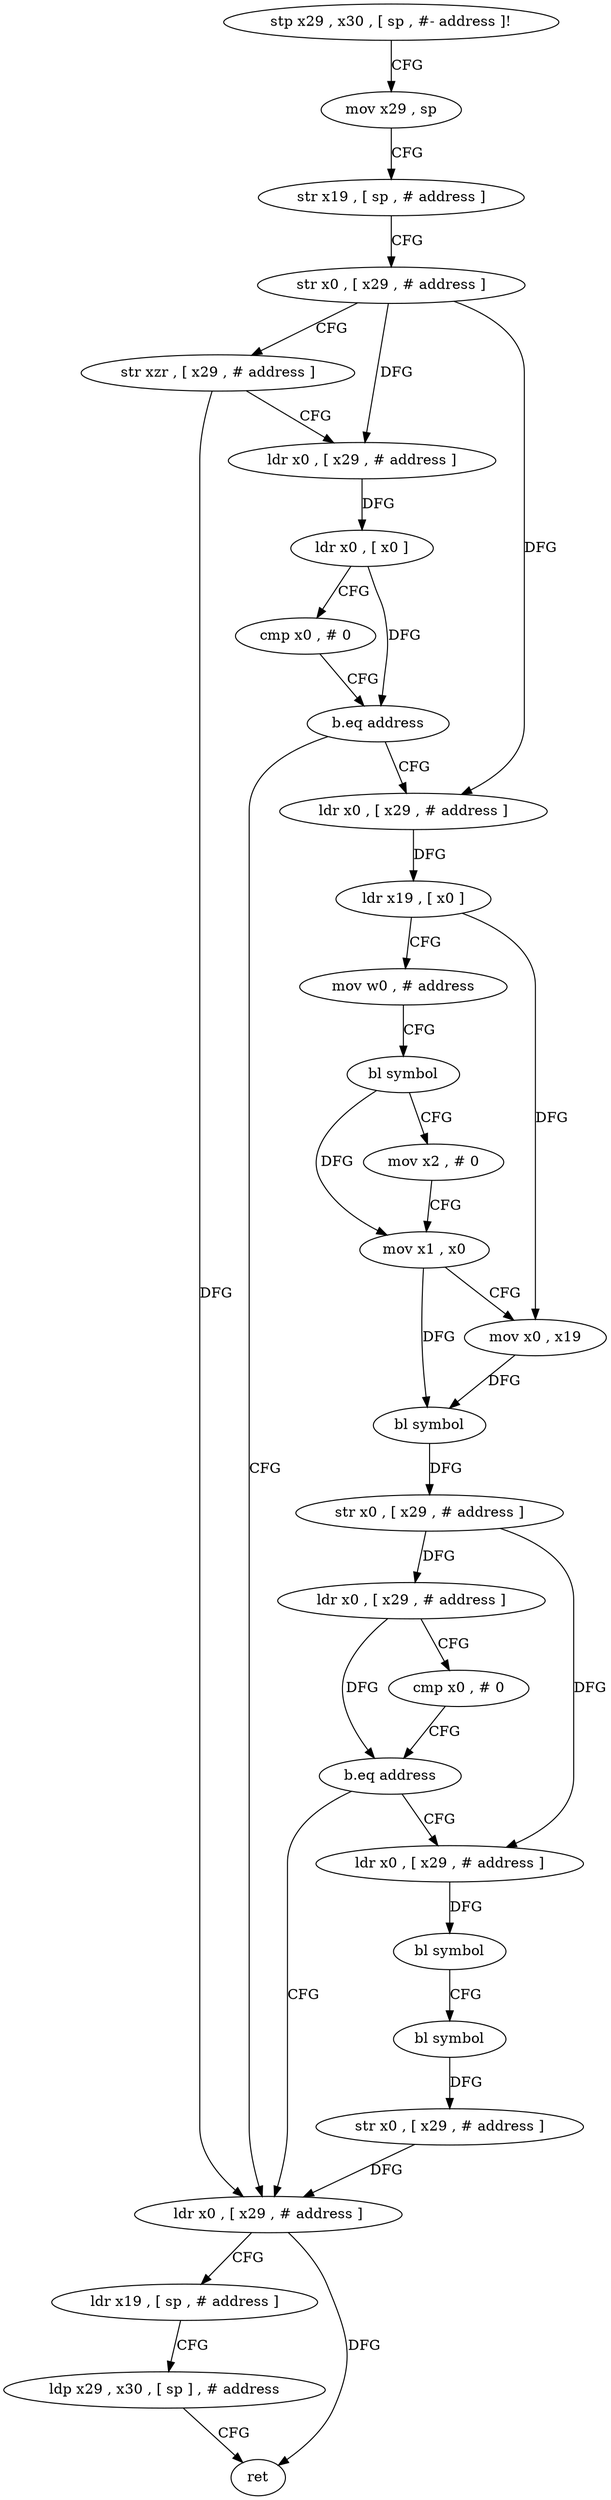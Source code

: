 digraph "func" {
"102004" [label = "stp x29 , x30 , [ sp , #- address ]!" ]
"102008" [label = "mov x29 , sp" ]
"102012" [label = "str x19 , [ sp , # address ]" ]
"102016" [label = "str x0 , [ x29 , # address ]" ]
"102020" [label = "str xzr , [ x29 , # address ]" ]
"102024" [label = "ldr x0 , [ x29 , # address ]" ]
"102028" [label = "ldr x0 , [ x0 ]" ]
"102032" [label = "cmp x0 , # 0" ]
"102036" [label = "b.eq address" ]
"102104" [label = "ldr x0 , [ x29 , # address ]" ]
"102040" [label = "ldr x0 , [ x29 , # address ]" ]
"102108" [label = "ldr x19 , [ sp , # address ]" ]
"102112" [label = "ldp x29 , x30 , [ sp ] , # address" ]
"102116" [label = "ret" ]
"102044" [label = "ldr x19 , [ x0 ]" ]
"102048" [label = "mov w0 , # address" ]
"102052" [label = "bl symbol" ]
"102056" [label = "mov x2 , # 0" ]
"102060" [label = "mov x1 , x0" ]
"102064" [label = "mov x0 , x19" ]
"102068" [label = "bl symbol" ]
"102072" [label = "str x0 , [ x29 , # address ]" ]
"102076" [label = "ldr x0 , [ x29 , # address ]" ]
"102080" [label = "cmp x0 , # 0" ]
"102084" [label = "b.eq address" ]
"102088" [label = "ldr x0 , [ x29 , # address ]" ]
"102092" [label = "bl symbol" ]
"102096" [label = "bl symbol" ]
"102100" [label = "str x0 , [ x29 , # address ]" ]
"102004" -> "102008" [ label = "CFG" ]
"102008" -> "102012" [ label = "CFG" ]
"102012" -> "102016" [ label = "CFG" ]
"102016" -> "102020" [ label = "CFG" ]
"102016" -> "102024" [ label = "DFG" ]
"102016" -> "102040" [ label = "DFG" ]
"102020" -> "102024" [ label = "CFG" ]
"102020" -> "102104" [ label = "DFG" ]
"102024" -> "102028" [ label = "DFG" ]
"102028" -> "102032" [ label = "CFG" ]
"102028" -> "102036" [ label = "DFG" ]
"102032" -> "102036" [ label = "CFG" ]
"102036" -> "102104" [ label = "CFG" ]
"102036" -> "102040" [ label = "CFG" ]
"102104" -> "102108" [ label = "CFG" ]
"102104" -> "102116" [ label = "DFG" ]
"102040" -> "102044" [ label = "DFG" ]
"102108" -> "102112" [ label = "CFG" ]
"102112" -> "102116" [ label = "CFG" ]
"102044" -> "102048" [ label = "CFG" ]
"102044" -> "102064" [ label = "DFG" ]
"102048" -> "102052" [ label = "CFG" ]
"102052" -> "102056" [ label = "CFG" ]
"102052" -> "102060" [ label = "DFG" ]
"102056" -> "102060" [ label = "CFG" ]
"102060" -> "102064" [ label = "CFG" ]
"102060" -> "102068" [ label = "DFG" ]
"102064" -> "102068" [ label = "DFG" ]
"102068" -> "102072" [ label = "DFG" ]
"102072" -> "102076" [ label = "DFG" ]
"102072" -> "102088" [ label = "DFG" ]
"102076" -> "102080" [ label = "CFG" ]
"102076" -> "102084" [ label = "DFG" ]
"102080" -> "102084" [ label = "CFG" ]
"102084" -> "102104" [ label = "CFG" ]
"102084" -> "102088" [ label = "CFG" ]
"102088" -> "102092" [ label = "DFG" ]
"102092" -> "102096" [ label = "CFG" ]
"102096" -> "102100" [ label = "DFG" ]
"102100" -> "102104" [ label = "DFG" ]
}
